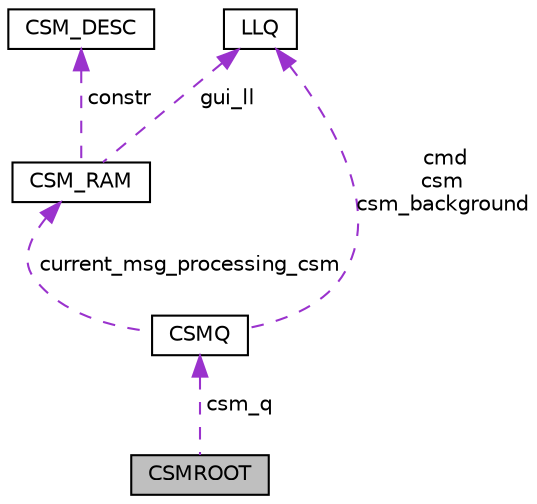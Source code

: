 digraph "CSMROOT"
{
 // LATEX_PDF_SIZE
  edge [fontname="Helvetica",fontsize="10",labelfontname="Helvetica",labelfontsize="10"];
  node [fontname="Helvetica",fontsize="10",shape=record];
  Node1 [label="CSMROOT",height=0.2,width=0.4,color="black", fillcolor="grey75", style="filled", fontcolor="black",tooltip="Root of the all CSM."];
  Node2 -> Node1 [dir="back",color="darkorchid3",fontsize="10",style="dashed",label=" csm_q" ,fontname="Helvetica"];
  Node2 [label="CSMQ",height=0.2,width=0.4,color="black", fillcolor="white", style="filled",URL="$group___c_s_m.html#struct_c_s_m_q",tooltip="Lists of the CSM."];
  Node3 -> Node2 [dir="back",color="darkorchid3",fontsize="10",style="dashed",label=" current_msg_processing_csm" ,fontname="Helvetica"];
  Node3 [label="CSM_RAM",height=0.2,width=0.4,color="black", fillcolor="white", style="filled",URL="$group___c_s_m.html#struct_c_s_m___r_a_m",tooltip="CSM object."];
  Node4 -> Node3 [dir="back",color="darkorchid3",fontsize="10",style="dashed",label=" constr" ,fontname="Helvetica"];
  Node4 [label="CSM_DESC",height=0.2,width=0.4,color="black", fillcolor="white", style="filled",URL="$group___c_s_m.html#struct_c_s_m___d_e_s_c",tooltip="CSM description."];
  Node5 -> Node3 [dir="back",color="darkorchid3",fontsize="10",style="dashed",label=" gui_ll" ,fontname="Helvetica"];
  Node5 [label="LLQ",height=0.2,width=0.4,color="black", fillcolor="white", style="filled",URL="$group___s_w_i_l_i_b.html#struct_l_l_q",tooltip="Linked-List header."];
  Node5 -> Node2 [dir="back",color="darkorchid3",fontsize="10",style="dashed",label=" cmd\ncsm\ncsm_background" ,fontname="Helvetica"];
}
